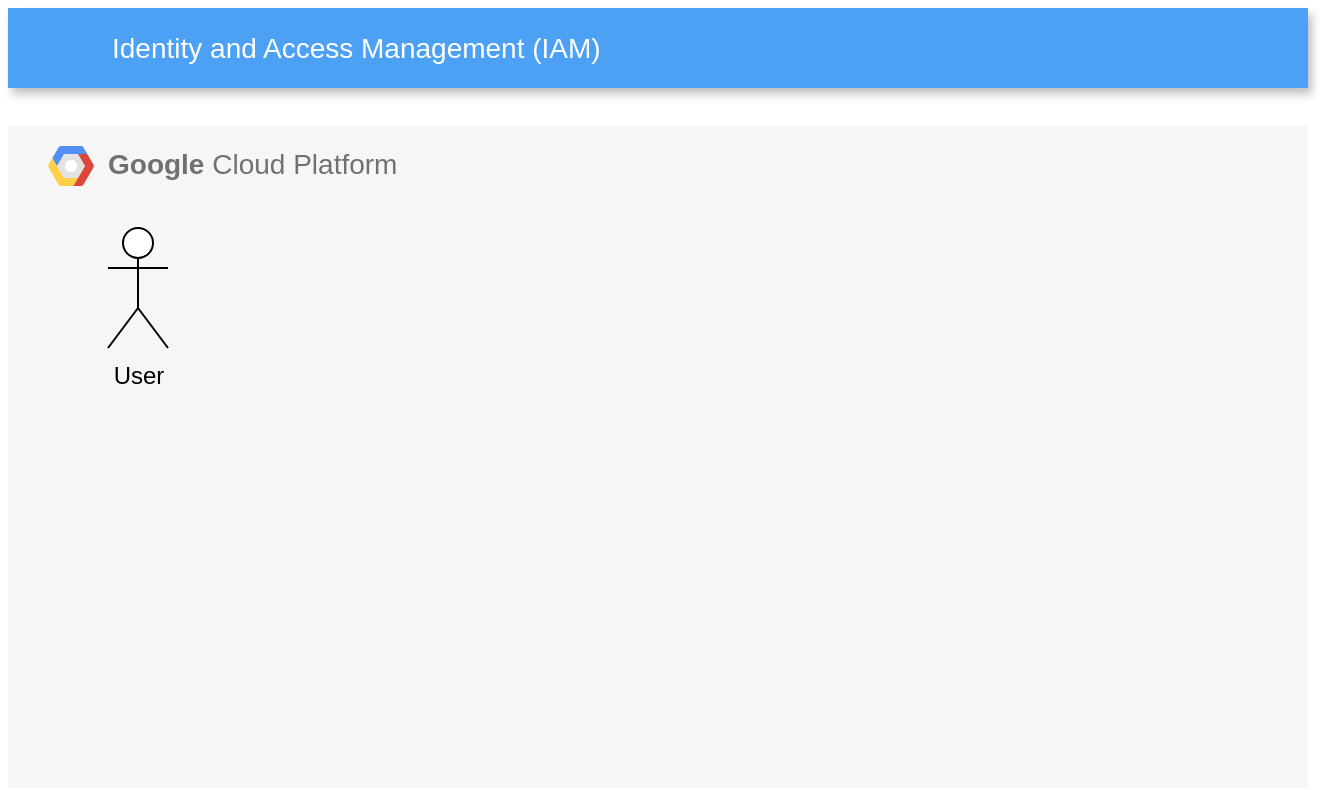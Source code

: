 <mxfile version="24.7.17">
  <diagram id="f106602c-feb2-e66a-4537-3a34d633f6aa" name="Page-1">
    <mxGraphModel dx="954" dy="639" grid="1" gridSize="10" guides="1" tooltips="1" connect="1" arrows="1" fold="1" page="1" pageScale="1" pageWidth="1169" pageHeight="827" background="none" math="0" shadow="0">
      <root>
        <mxCell id="0" />
        <mxCell id="1" parent="0" />
        <mxCell id="Lif8JBEafslfNm7ranTe-1" value="&lt;b&gt;Google &lt;/b&gt;Cloud Platform" style="fillColor=#F6F6F6;strokeColor=none;shadow=0;gradientColor=none;fontSize=14;align=left;spacing=10;fontColor=#717171;9E9E9E;verticalAlign=top;spacingTop=-4;fontStyle=0;spacingLeft=40;html=1;" parent="1" vertex="1">
          <mxGeometry x="180" y="179" width="650" height="331" as="geometry" />
        </mxCell>
        <mxCell id="Lif8JBEafslfNm7ranTe-2" value="" style="shape=mxgraph.gcp2.google_cloud_platform;fillColor=#F6F6F6;strokeColor=none;shadow=0;gradientColor=none;" parent="Lif8JBEafslfNm7ranTe-1" vertex="1">
          <mxGeometry width="23" height="20" relative="1" as="geometry">
            <mxPoint x="20" y="10" as="offset" />
          </mxGeometry>
        </mxCell>
        <mxCell id="QcAesPawpATVlO2nWDRq-1" value="User" style="shape=umlActor;verticalLabelPosition=bottom;verticalAlign=top;html=1;outlineConnect=0;" vertex="1" parent="Lif8JBEafslfNm7ranTe-1">
          <mxGeometry x="50" y="51" width="30" height="60" as="geometry" />
        </mxCell>
        <mxCell id="Lif8JBEafslfNm7ranTe-4" value="Identity and Access Management (IAM)" style="fillColor=#4DA1F5;strokeColor=none;shadow=1;gradientColor=none;fontSize=14;align=left;spacingLeft=50;fontColor=#ffffff;html=1;" parent="1" vertex="1">
          <mxGeometry x="180" y="120" width="650" height="40" as="geometry" />
        </mxCell>
      </root>
    </mxGraphModel>
  </diagram>
</mxfile>

